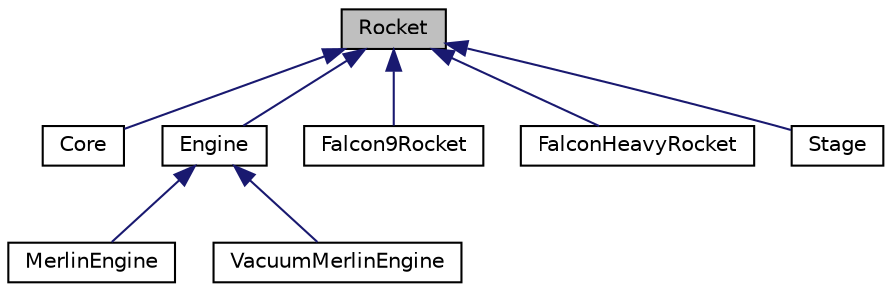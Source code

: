 digraph "Rocket"
{
 // LATEX_PDF_SIZE
  edge [fontname="Helvetica",fontsize="10",labelfontname="Helvetica",labelfontsize="10"];
  node [fontname="Helvetica",fontsize="10",shape=record];
  Node1 [label="Rocket",height=0.2,width=0.4,color="black", fillcolor="grey75", style="filled", fontcolor="black",tooltip="Declares the interface for all objects in the composition."];
  Node1 -> Node2 [dir="back",color="midnightblue",fontsize="10",style="solid",fontname="Helvetica"];
  Node2 [label="Core",height=0.2,width=0.4,color="black", fillcolor="white", style="filled",URL="$classCore.html",tooltip="implements rocket interface and acts as a composite participant"];
  Node1 -> Node3 [dir="back",color="midnightblue",fontsize="10",style="solid",fontname="Helvetica"];
  Node3 [label="Engine",height=0.2,width=0.4,color="black", fillcolor="white", style="filled",URL="$classEngine.html",tooltip="defines engine interface and acts as the abstract/leaf participant"];
  Node3 -> Node4 [dir="back",color="midnightblue",fontsize="10",style="solid",fontname="Helvetica"];
  Node4 [label="MerlinEngine",height=0.2,width=0.4,color="black", fillcolor="white", style="filled",URL="$classMerlinEngine.html",tooltip="implements engine interface and acts as the concrete/leaf participant"];
  Node3 -> Node5 [dir="back",color="midnightblue",fontsize="10",style="solid",fontname="Helvetica"];
  Node5 [label="VacuumMerlinEngine",height=0.2,width=0.4,color="black", fillcolor="white", style="filled",URL="$classVacuumMerlinEngine.html",tooltip="implements engine interface and acts as the concrete/leaf participant"];
  Node1 -> Node6 [dir="back",color="midnightblue",fontsize="10",style="solid",fontname="Helvetica"];
  Node6 [label="Falcon9Rocket",height=0.2,width=0.4,color="black", fillcolor="white", style="filled",URL="$classFalcon9Rocket.html",tooltip="implements functionality and acts as the compoiste participant"];
  Node1 -> Node7 [dir="back",color="midnightblue",fontsize="10",style="solid",fontname="Helvetica"];
  Node7 [label="FalconHeavyRocket",height=0.2,width=0.4,color="black", fillcolor="white", style="filled",URL="$classFalconHeavyRocket.html",tooltip="implements functionality and acts as the compoiste participant"];
  Node1 -> Node8 [dir="back",color="midnightblue",fontsize="10",style="solid",fontname="Helvetica"];
  Node8 [label="Stage",height=0.2,width=0.4,color="black", fillcolor="white", style="filled",URL="$classStage.html",tooltip="implements functionality and acts as the compoiste participant"];
}
